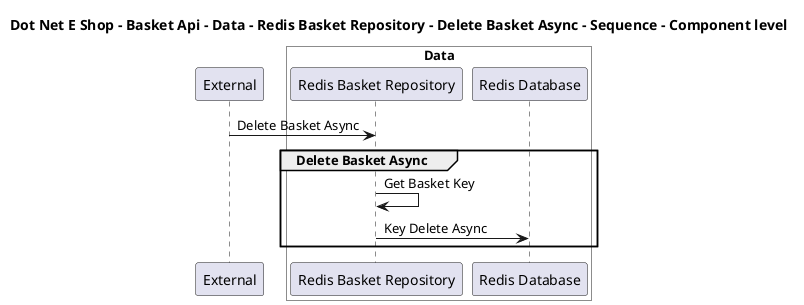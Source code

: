 @startuml

title Dot Net E Shop - Basket Api - Data - Redis Basket Repository - Delete Basket Async - Sequence - Component level

participant "External" as C4InterFlow.SoftwareSystems.ExternalSystem

box "Basket Api" #White
    
box "Data" #White
    participant "Redis Basket Repository" as DotNetEShop.SoftwareSystems.BasketApi.Containers.Data.Components.RedisBasketRepository
    participant "Redis Database" as DotNetEShop.SoftwareSystems.BasketApi.Containers.Data.Components.RedisDatabase
end box

end box


C4InterFlow.SoftwareSystems.ExternalSystem -> DotNetEShop.SoftwareSystems.BasketApi.Containers.Data.Components.RedisBasketRepository : Delete Basket Async
group Delete Basket Async
DotNetEShop.SoftwareSystems.BasketApi.Containers.Data.Components.RedisBasketRepository -> DotNetEShop.SoftwareSystems.BasketApi.Containers.Data.Components.RedisBasketRepository : Get Basket Key
DotNetEShop.SoftwareSystems.BasketApi.Containers.Data.Components.RedisBasketRepository -> DotNetEShop.SoftwareSystems.BasketApi.Containers.Data.Components.RedisDatabase : Key Delete Async
end


@enduml
